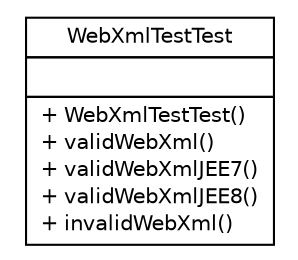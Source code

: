 #!/usr/local/bin/dot
#
# Class diagram 
# Generated by UMLGraph version R5_6-24-gf6e263 (http://www.umlgraph.org/)
#

digraph G {
	edge [fontname="Helvetica",fontsize=10,labelfontname="Helvetica",labelfontsize=10];
	node [fontname="Helvetica",fontsize=10,shape=plaintext];
	nodesep=0.25;
	ranksep=0.5;
	// nl.b3p.brmo.test.util.WebXmlTestTest
	c0 [label=<<table title="nl.b3p.brmo.test.util.WebXmlTestTest" border="0" cellborder="1" cellspacing="0" cellpadding="2" port="p" href="./WebXmlTestTest.html">
		<tr><td><table border="0" cellspacing="0" cellpadding="1">
<tr><td align="center" balign="center"> WebXmlTestTest </td></tr>
		</table></td></tr>
		<tr><td><table border="0" cellspacing="0" cellpadding="1">
<tr><td align="left" balign="left">  </td></tr>
		</table></td></tr>
		<tr><td><table border="0" cellspacing="0" cellpadding="1">
<tr><td align="left" balign="left"> + WebXmlTestTest() </td></tr>
<tr><td align="left" balign="left"> + validWebXml() </td></tr>
<tr><td align="left" balign="left"> + validWebXmlJEE7() </td></tr>
<tr><td align="left" balign="left"> + validWebXmlJEE8() </td></tr>
<tr><td align="left" balign="left"> + invalidWebXml() </td></tr>
		</table></td></tr>
		</table>>, URL="./WebXmlTestTest.html", fontname="Helvetica", fontcolor="black", fontsize=10.0];
}

